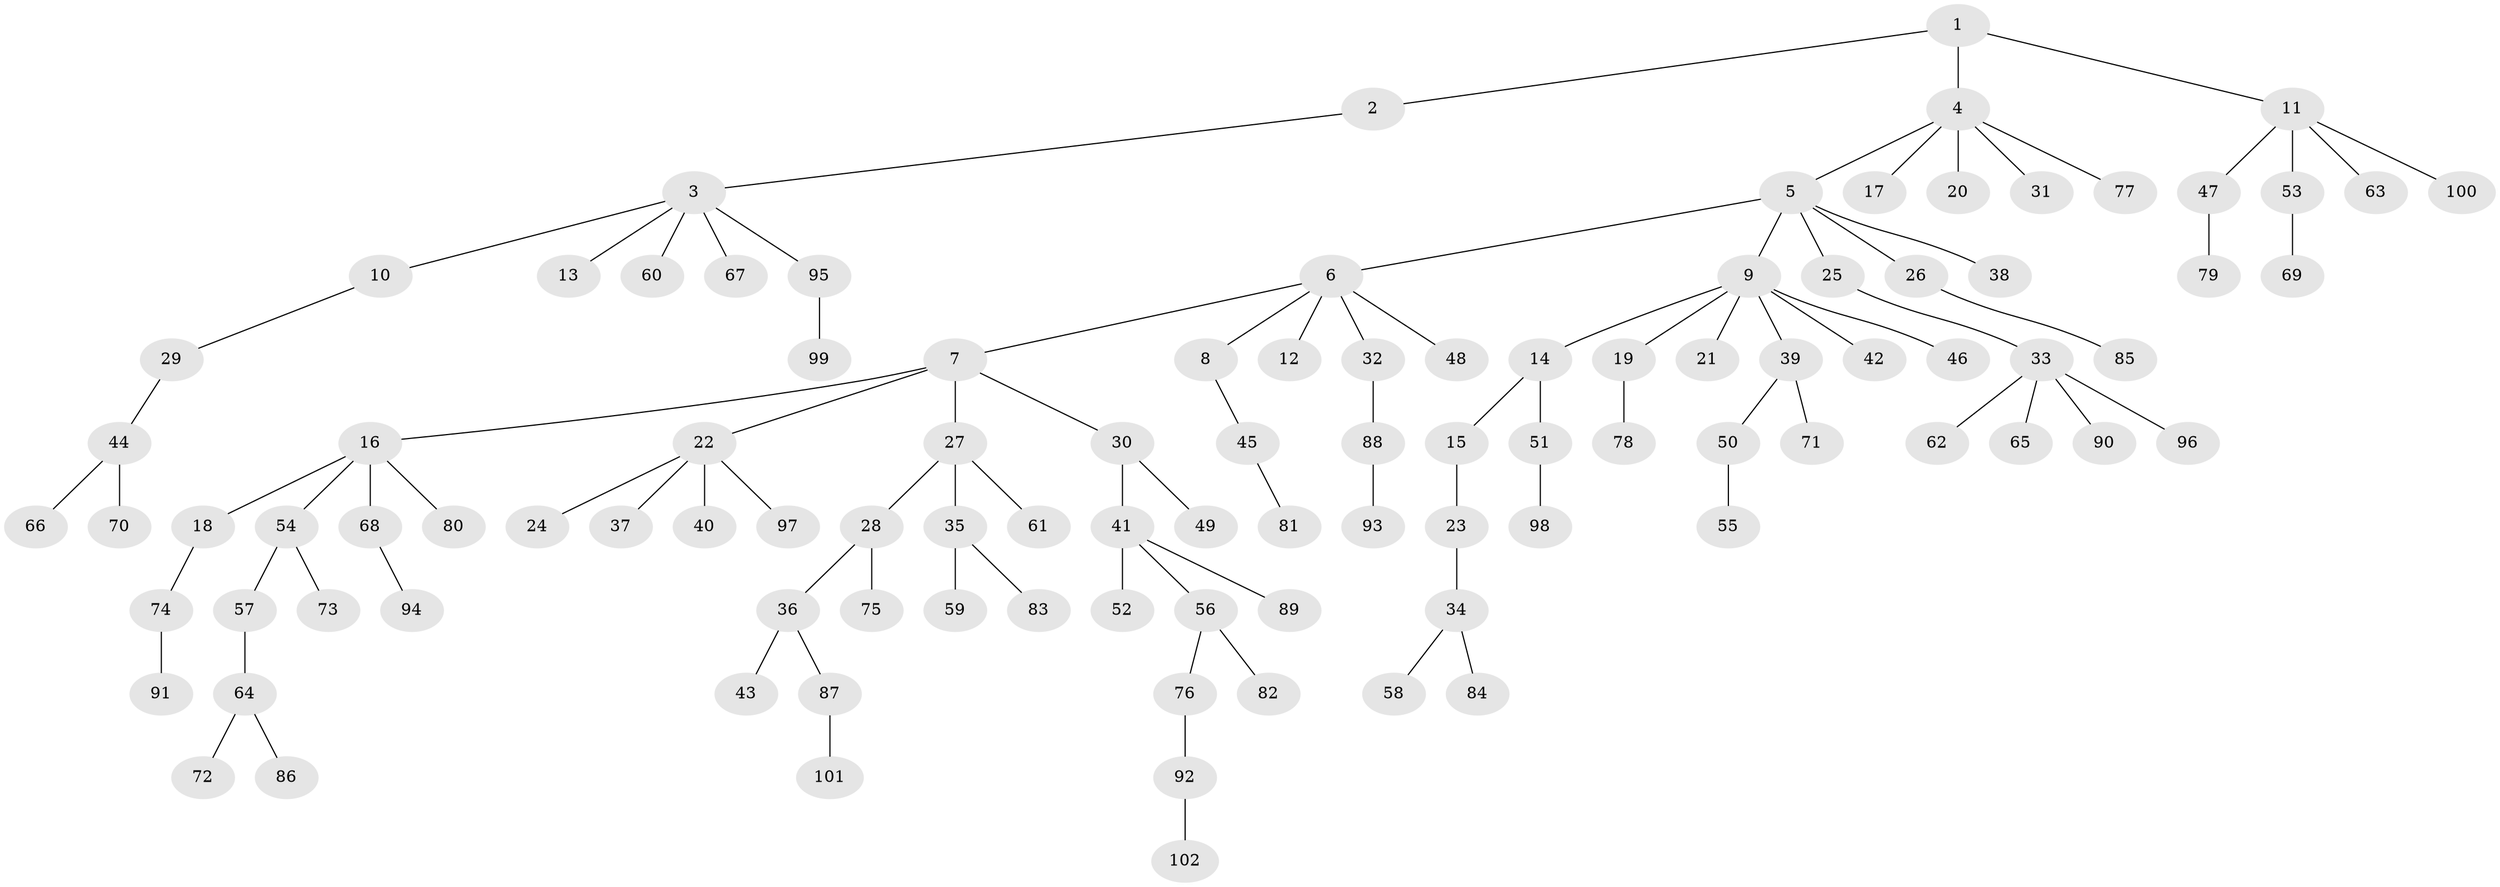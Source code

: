// Generated by graph-tools (version 1.1) at 2025/36/03/09/25 02:36:59]
// undirected, 102 vertices, 101 edges
graph export_dot {
graph [start="1"]
  node [color=gray90,style=filled];
  1;
  2;
  3;
  4;
  5;
  6;
  7;
  8;
  9;
  10;
  11;
  12;
  13;
  14;
  15;
  16;
  17;
  18;
  19;
  20;
  21;
  22;
  23;
  24;
  25;
  26;
  27;
  28;
  29;
  30;
  31;
  32;
  33;
  34;
  35;
  36;
  37;
  38;
  39;
  40;
  41;
  42;
  43;
  44;
  45;
  46;
  47;
  48;
  49;
  50;
  51;
  52;
  53;
  54;
  55;
  56;
  57;
  58;
  59;
  60;
  61;
  62;
  63;
  64;
  65;
  66;
  67;
  68;
  69;
  70;
  71;
  72;
  73;
  74;
  75;
  76;
  77;
  78;
  79;
  80;
  81;
  82;
  83;
  84;
  85;
  86;
  87;
  88;
  89;
  90;
  91;
  92;
  93;
  94;
  95;
  96;
  97;
  98;
  99;
  100;
  101;
  102;
  1 -- 2;
  1 -- 4;
  1 -- 11;
  2 -- 3;
  3 -- 10;
  3 -- 13;
  3 -- 60;
  3 -- 67;
  3 -- 95;
  4 -- 5;
  4 -- 17;
  4 -- 20;
  4 -- 31;
  4 -- 77;
  5 -- 6;
  5 -- 9;
  5 -- 25;
  5 -- 26;
  5 -- 38;
  6 -- 7;
  6 -- 8;
  6 -- 12;
  6 -- 32;
  6 -- 48;
  7 -- 16;
  7 -- 22;
  7 -- 27;
  7 -- 30;
  8 -- 45;
  9 -- 14;
  9 -- 19;
  9 -- 21;
  9 -- 39;
  9 -- 42;
  9 -- 46;
  10 -- 29;
  11 -- 47;
  11 -- 53;
  11 -- 63;
  11 -- 100;
  14 -- 15;
  14 -- 51;
  15 -- 23;
  16 -- 18;
  16 -- 54;
  16 -- 68;
  16 -- 80;
  18 -- 74;
  19 -- 78;
  22 -- 24;
  22 -- 37;
  22 -- 40;
  22 -- 97;
  23 -- 34;
  25 -- 33;
  26 -- 85;
  27 -- 28;
  27 -- 35;
  27 -- 61;
  28 -- 36;
  28 -- 75;
  29 -- 44;
  30 -- 41;
  30 -- 49;
  32 -- 88;
  33 -- 62;
  33 -- 65;
  33 -- 90;
  33 -- 96;
  34 -- 58;
  34 -- 84;
  35 -- 59;
  35 -- 83;
  36 -- 43;
  36 -- 87;
  39 -- 50;
  39 -- 71;
  41 -- 52;
  41 -- 56;
  41 -- 89;
  44 -- 66;
  44 -- 70;
  45 -- 81;
  47 -- 79;
  50 -- 55;
  51 -- 98;
  53 -- 69;
  54 -- 57;
  54 -- 73;
  56 -- 76;
  56 -- 82;
  57 -- 64;
  64 -- 72;
  64 -- 86;
  68 -- 94;
  74 -- 91;
  76 -- 92;
  87 -- 101;
  88 -- 93;
  92 -- 102;
  95 -- 99;
}
